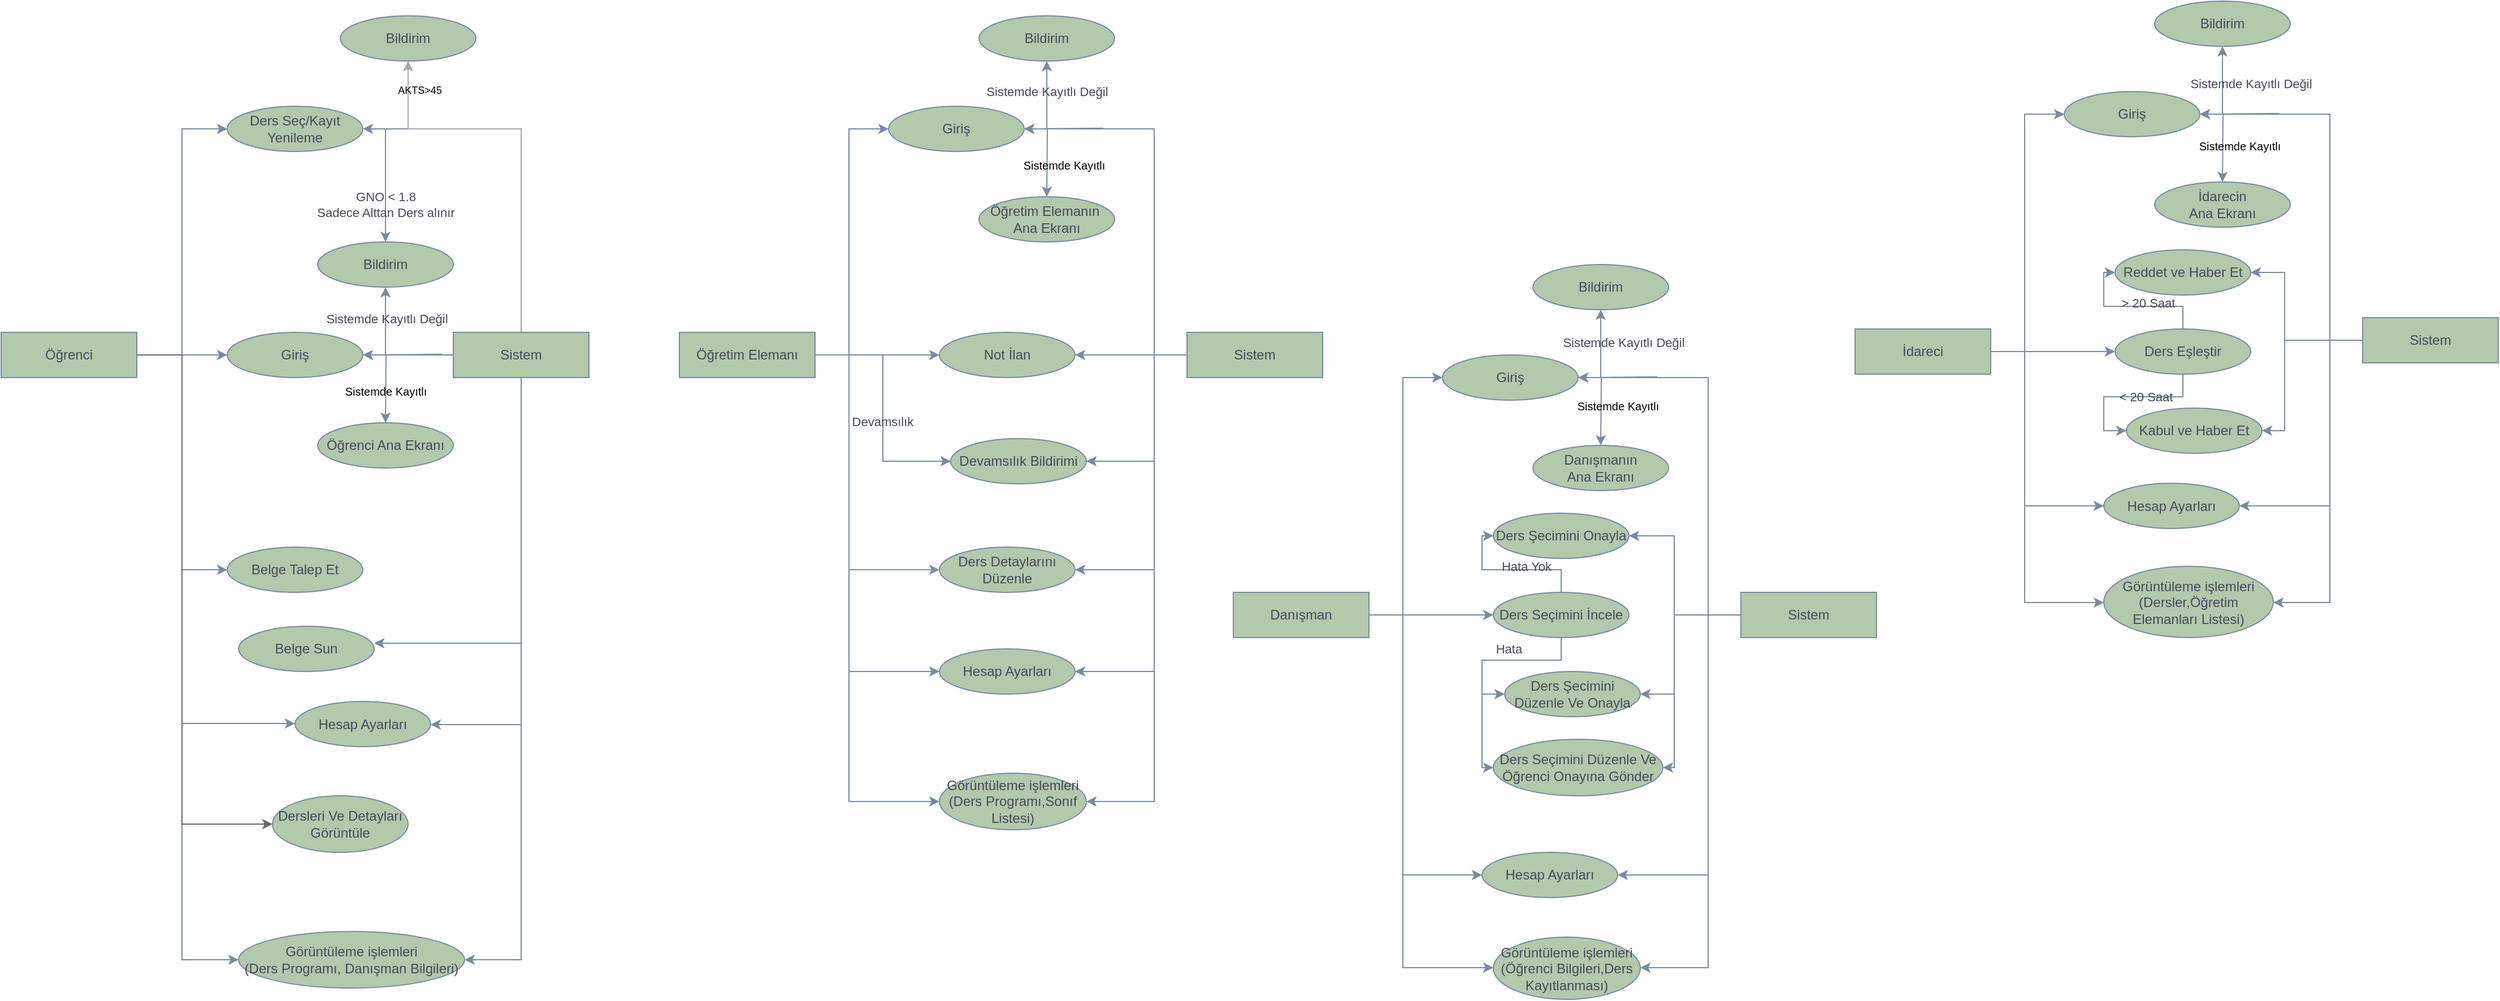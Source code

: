 <mxfile version="24.4.4" type="device">
  <diagram name="Page-1" id="fTKjgP6uOuTwVel11UvE">
    <mxGraphModel dx="2745" dy="1398" grid="1" gridSize="10" guides="1" tooltips="1" connect="1" arrows="1" fold="1" page="1" pageScale="1" pageWidth="2300" pageHeight="900" math="0" shadow="0">
      <root>
        <mxCell id="0" />
        <mxCell id="1" parent="0" />
        <mxCell id="cw1IKXQ9Q6lSXiEhojzN-4" style="edgeStyle=orthogonalEdgeStyle;rounded=0;orthogonalLoop=1;jettySize=auto;html=1;labelBackgroundColor=none;strokeColor=#788AA3;fontColor=default;" parent="1" source="cw1IKXQ9Q6lSXiEhojzN-1" target="cw1IKXQ9Q6lSXiEhojzN-3" edge="1">
          <mxGeometry relative="1" as="geometry" />
        </mxCell>
        <mxCell id="cw1IKXQ9Q6lSXiEhojzN-16" style="edgeStyle=orthogonalEdgeStyle;rounded=0;orthogonalLoop=1;jettySize=auto;html=1;entryX=0;entryY=0.5;entryDx=0;entryDy=0;labelBackgroundColor=none;strokeColor=#788AA3;fontColor=default;" parent="1" source="cw1IKXQ9Q6lSXiEhojzN-1" target="cw1IKXQ9Q6lSXiEhojzN-15" edge="1">
          <mxGeometry relative="1" as="geometry" />
        </mxCell>
        <mxCell id="cw1IKXQ9Q6lSXiEhojzN-24" style="edgeStyle=orthogonalEdgeStyle;rounded=0;orthogonalLoop=1;jettySize=auto;html=1;entryX=0;entryY=0.5;entryDx=0;entryDy=0;labelBackgroundColor=none;strokeColor=#788AA3;fontColor=default;" parent="1" source="cw1IKXQ9Q6lSXiEhojzN-1" target="cw1IKXQ9Q6lSXiEhojzN-23" edge="1">
          <mxGeometry relative="1" as="geometry" />
        </mxCell>
        <mxCell id="cw1IKXQ9Q6lSXiEhojzN-36" style="edgeStyle=orthogonalEdgeStyle;rounded=0;orthogonalLoop=1;jettySize=auto;html=1;entryX=0;entryY=0.5;entryDx=0;entryDy=0;labelBackgroundColor=none;strokeColor=#788AA3;fontColor=default;" parent="1" source="cw1IKXQ9Q6lSXiEhojzN-1" target="cw1IKXQ9Q6lSXiEhojzN-28" edge="1">
          <mxGeometry relative="1" as="geometry">
            <Array as="points">
              <mxPoint x="160" y="320" />
              <mxPoint x="160" y="855" />
            </Array>
          </mxGeometry>
        </mxCell>
        <mxCell id="cw1IKXQ9Q6lSXiEhojzN-38" style="edgeStyle=orthogonalEdgeStyle;rounded=0;orthogonalLoop=1;jettySize=auto;html=1;entryX=0;entryY=0.5;entryDx=0;entryDy=0;labelBackgroundColor=none;strokeColor=#788AA3;fontColor=default;" parent="1" edge="1">
          <mxGeometry relative="1" as="geometry">
            <Array as="points">
              <mxPoint x="160" y="320" />
              <mxPoint x="160" y="646" />
              <mxPoint x="260" y="646" />
            </Array>
            <mxPoint x="120" y="320.004" as="sourcePoint" />
            <mxPoint x="260" y="646.47" as="targetPoint" />
          </mxGeometry>
        </mxCell>
        <mxCell id="krm63TdpSaGYyWai_A7V-25" style="edgeStyle=orthogonalEdgeStyle;rounded=0;orthogonalLoop=1;jettySize=auto;html=1;entryX=0;entryY=0.5;entryDx=0;entryDy=0;fillColor=#f5f5f5;strokeColor=#666666;" edge="1" parent="1" source="cw1IKXQ9Q6lSXiEhojzN-1" target="krm63TdpSaGYyWai_A7V-20">
          <mxGeometry relative="1" as="geometry">
            <Array as="points">
              <mxPoint x="160" y="320" />
              <mxPoint x="160" y="735" />
            </Array>
          </mxGeometry>
        </mxCell>
        <mxCell id="cw1IKXQ9Q6lSXiEhojzN-1" value="Öğrenci" style="rounded=0;whiteSpace=wrap;html=1;labelBackgroundColor=none;fillColor=#B2C9AB;strokeColor=#788AA3;fontColor=#46495D;" parent="1" vertex="1">
          <mxGeometry y="300" width="120" height="40" as="geometry" />
        </mxCell>
        <mxCell id="cw1IKXQ9Q6lSXiEhojzN-6" style="edgeStyle=orthogonalEdgeStyle;rounded=0;orthogonalLoop=1;jettySize=auto;html=1;labelBackgroundColor=none;strokeColor=#788AA3;fontColor=default;" parent="1" source="cw1IKXQ9Q6lSXiEhojzN-2" target="cw1IKXQ9Q6lSXiEhojzN-3" edge="1">
          <mxGeometry relative="1" as="geometry">
            <Array as="points">
              <mxPoint x="360" y="320" />
              <mxPoint x="360" y="320" />
            </Array>
          </mxGeometry>
        </mxCell>
        <mxCell id="cw1IKXQ9Q6lSXiEhojzN-12" style="edgeStyle=orthogonalEdgeStyle;rounded=0;orthogonalLoop=1;jettySize=auto;html=1;entryX=0.5;entryY=1;entryDx=0;entryDy=0;exitX=0;exitY=0.5;exitDx=0;exitDy=0;labelBackgroundColor=none;strokeColor=#788AA3;fontColor=default;" parent="1" source="cw1IKXQ9Q6lSXiEhojzN-2" target="cw1IKXQ9Q6lSXiEhojzN-11" edge="1">
          <mxGeometry relative="1" as="geometry">
            <mxPoint x="350" y="260" as="targetPoint" />
            <Array as="points">
              <mxPoint x="340" y="320" />
              <mxPoint x="340" y="260" />
            </Array>
          </mxGeometry>
        </mxCell>
        <mxCell id="cw1IKXQ9Q6lSXiEhojzN-17" style="edgeStyle=orthogonalEdgeStyle;rounded=0;orthogonalLoop=1;jettySize=auto;html=1;entryX=1;entryY=0.5;entryDx=0;entryDy=0;labelBackgroundColor=none;strokeColor=#788AA3;fontColor=default;" parent="1" source="cw1IKXQ9Q6lSXiEhojzN-2" target="cw1IKXQ9Q6lSXiEhojzN-15" edge="1">
          <mxGeometry relative="1" as="geometry">
            <Array as="points">
              <mxPoint x="460" y="120" />
            </Array>
          </mxGeometry>
        </mxCell>
        <mxCell id="cw1IKXQ9Q6lSXiEhojzN-21" style="edgeStyle=orthogonalEdgeStyle;rounded=0;orthogonalLoop=1;jettySize=auto;html=1;entryX=0.5;entryY=0;entryDx=0;entryDy=0;labelBackgroundColor=none;strokeColor=#788AA3;fontColor=default;" parent="1" source="cw1IKXQ9Q6lSXiEhojzN-2" target="cw1IKXQ9Q6lSXiEhojzN-11" edge="1">
          <mxGeometry relative="1" as="geometry">
            <Array as="points">
              <mxPoint x="460" y="120" />
              <mxPoint x="340" y="120" />
            </Array>
          </mxGeometry>
        </mxCell>
        <mxCell id="cw1IKXQ9Q6lSXiEhojzN-22" value="GNO &amp;lt; 1.8&lt;br&gt;Sadece Alttan Ders alınır" style="edgeLabel;html=1;align=center;verticalAlign=middle;resizable=0;points=[];labelBackgroundColor=none;fontColor=#46495D;" parent="cw1IKXQ9Q6lSXiEhojzN-21" vertex="1" connectable="0">
          <mxGeometry x="0.697" y="1" relative="1" as="geometry">
            <mxPoint x="-1" y="27" as="offset" />
          </mxGeometry>
        </mxCell>
        <mxCell id="cw1IKXQ9Q6lSXiEhojzN-26" style="edgeStyle=orthogonalEdgeStyle;rounded=0;orthogonalLoop=1;jettySize=auto;html=1;entryX=1;entryY=0.5;entryDx=0;entryDy=0;labelBackgroundColor=none;strokeColor=#788AA3;fontColor=default;" parent="1" edge="1">
          <mxGeometry relative="1" as="geometry">
            <Array as="points">
              <mxPoint x="460" y="575" />
            </Array>
            <mxPoint x="460" y="334.98" as="sourcePoint" />
            <mxPoint x="330.0" y="574.98" as="targetPoint" />
          </mxGeometry>
        </mxCell>
        <mxCell id="cw1IKXQ9Q6lSXiEhojzN-29" style="edgeStyle=orthogonalEdgeStyle;rounded=0;orthogonalLoop=1;jettySize=auto;html=1;entryX=1;entryY=0.5;entryDx=0;entryDy=0;labelBackgroundColor=none;strokeColor=#788AA3;fontColor=default;" parent="1" source="cw1IKXQ9Q6lSXiEhojzN-2" target="cw1IKXQ9Q6lSXiEhojzN-28" edge="1">
          <mxGeometry relative="1" as="geometry" />
        </mxCell>
        <mxCell id="cw1IKXQ9Q6lSXiEhojzN-39" style="edgeStyle=orthogonalEdgeStyle;rounded=0;orthogonalLoop=1;jettySize=auto;html=1;entryX=1;entryY=0.5;entryDx=0;entryDy=0;labelBackgroundColor=none;strokeColor=#788AA3;fontColor=default;" parent="1" source="cw1IKXQ9Q6lSXiEhojzN-2" target="cw1IKXQ9Q6lSXiEhojzN-37" edge="1">
          <mxGeometry relative="1" as="geometry">
            <Array as="points">
              <mxPoint x="460" y="647" />
              <mxPoint x="380" y="647" />
            </Array>
          </mxGeometry>
        </mxCell>
        <mxCell id="krm63TdpSaGYyWai_A7V-14" style="edgeStyle=orthogonalEdgeStyle;rounded=0;orthogonalLoop=1;jettySize=auto;html=1;entryX=0.5;entryY=1;entryDx=0;entryDy=0;strokeColor=#A8A8A8;" edge="1" parent="1" source="cw1IKXQ9Q6lSXiEhojzN-2" target="krm63TdpSaGYyWai_A7V-13">
          <mxGeometry relative="1" as="geometry">
            <Array as="points">
              <mxPoint x="460" y="120" />
              <mxPoint x="360" y="120" />
            </Array>
          </mxGeometry>
        </mxCell>
        <mxCell id="cw1IKXQ9Q6lSXiEhojzN-2" value="Sistem" style="rounded=0;whiteSpace=wrap;html=1;labelBackgroundColor=none;fillColor=#B2C9AB;strokeColor=#788AA3;fontColor=#46495D;" parent="1" vertex="1">
          <mxGeometry x="400" y="300" width="120" height="40" as="geometry" />
        </mxCell>
        <mxCell id="cw1IKXQ9Q6lSXiEhojzN-3" value="Giriş" style="ellipse;whiteSpace=wrap;html=1;labelBackgroundColor=none;fillColor=#B2C9AB;strokeColor=#788AA3;fontColor=#46495D;" parent="1" vertex="1">
          <mxGeometry x="200" y="300" width="120" height="40" as="geometry" />
        </mxCell>
        <mxCell id="cw1IKXQ9Q6lSXiEhojzN-8" value="Öğrenci Ana Ekranı" style="ellipse;whiteSpace=wrap;html=1;labelBackgroundColor=none;fillColor=#B2C9AB;strokeColor=#788AA3;fontColor=#46495D;" parent="1" vertex="1">
          <mxGeometry x="280" y="380" width="120" height="40" as="geometry" />
        </mxCell>
        <mxCell id="cw1IKXQ9Q6lSXiEhojzN-9" style="edgeStyle=orthogonalEdgeStyle;rounded=0;orthogonalLoop=1;jettySize=auto;html=1;entryX=0.583;entryY=0.015;entryDx=0;entryDy=0;entryPerimeter=0;exitX=0;exitY=0.5;exitDx=0;exitDy=0;labelBackgroundColor=none;strokeColor=#788AA3;fontColor=default;" parent="1" edge="1">
          <mxGeometry relative="1" as="geometry">
            <mxPoint x="390.04" y="319.4" as="sourcePoint" />
            <mxPoint x="340.0" y="380" as="targetPoint" />
          </mxGeometry>
        </mxCell>
        <mxCell id="cw1IKXQ9Q6lSXiEhojzN-10" value="Sistemde Kayıtlı Değil" style="edgeLabel;html=1;align=center;verticalAlign=middle;resizable=0;points=[];labelBackgroundColor=none;fontColor=#46495D;" parent="cw1IKXQ9Q6lSXiEhojzN-9" vertex="1" connectable="0">
          <mxGeometry x="0.257" y="-2" relative="1" as="geometry">
            <mxPoint x="2" y="-52" as="offset" />
          </mxGeometry>
        </mxCell>
        <mxCell id="cw1IKXQ9Q6lSXiEhojzN-11" value="Bildirim" style="ellipse;whiteSpace=wrap;html=1;labelBackgroundColor=none;fillColor=#B2C9AB;strokeColor=#788AA3;fontColor=#46495D;" parent="1" vertex="1">
          <mxGeometry x="280" y="220" width="120" height="40" as="geometry" />
        </mxCell>
        <mxCell id="cw1IKXQ9Q6lSXiEhojzN-15" value="Ders Seç/Kayıt Yenileme" style="ellipse;whiteSpace=wrap;html=1;labelBackgroundColor=none;fillColor=#B2C9AB;strokeColor=#788AA3;fontColor=#46495D;" parent="1" vertex="1">
          <mxGeometry x="200" y="100" width="120" height="40" as="geometry" />
        </mxCell>
        <mxCell id="cw1IKXQ9Q6lSXiEhojzN-23" value="Belge Talep Et" style="ellipse;whiteSpace=wrap;html=1;labelBackgroundColor=none;fillColor=#B2C9AB;strokeColor=#788AA3;fontColor=#46495D;" parent="1" vertex="1">
          <mxGeometry x="200" y="490" width="120" height="40" as="geometry" />
        </mxCell>
        <mxCell id="cw1IKXQ9Q6lSXiEhojzN-25" value="Belge Sun" style="ellipse;whiteSpace=wrap;html=1;labelBackgroundColor=none;fillColor=#B2C9AB;strokeColor=#788AA3;fontColor=#46495D;" parent="1" vertex="1">
          <mxGeometry x="210" y="560" width="120" height="40" as="geometry" />
        </mxCell>
        <mxCell id="cw1IKXQ9Q6lSXiEhojzN-28" value="Görüntüleme işlemleri&lt;br&gt;(Ders Programı, Danışman Bilgileri)" style="ellipse;whiteSpace=wrap;html=1;labelBackgroundColor=none;fillColor=#B2C9AB;strokeColor=#788AA3;fontColor=#46495D;" parent="1" vertex="1">
          <mxGeometry x="210" y="830" width="200" height="50" as="geometry" />
        </mxCell>
        <mxCell id="cw1IKXQ9Q6lSXiEhojzN-37" value="Hesap Ayarları" style="ellipse;whiteSpace=wrap;html=1;labelBackgroundColor=none;fillColor=#B2C9AB;strokeColor=#788AA3;fontColor=#46495D;" parent="1" vertex="1">
          <mxGeometry x="260" y="626.5" width="120" height="40" as="geometry" />
        </mxCell>
        <mxCell id="cw1IKXQ9Q6lSXiEhojzN-40" style="edgeStyle=orthogonalEdgeStyle;rounded=0;orthogonalLoop=1;jettySize=auto;html=1;exitX=1;exitY=0.5;exitDx=0;exitDy=0;labelBackgroundColor=none;strokeColor=#788AA3;fontColor=default;" parent="1" source="cw1IKXQ9Q6lSXiEhojzN-46" target="cw1IKXQ9Q6lSXiEhojzN-58" edge="1">
          <mxGeometry relative="1" as="geometry">
            <Array as="points">
              <mxPoint x="750" y="320" />
              <mxPoint x="750" y="120" />
            </Array>
          </mxGeometry>
        </mxCell>
        <mxCell id="cw1IKXQ9Q6lSXiEhojzN-79" style="edgeStyle=orthogonalEdgeStyle;rounded=0;orthogonalLoop=1;jettySize=auto;html=1;labelBackgroundColor=none;strokeColor=#788AA3;fontColor=default;" parent="1" source="cw1IKXQ9Q6lSXiEhojzN-46" target="cw1IKXQ9Q6lSXiEhojzN-78" edge="1">
          <mxGeometry relative="1" as="geometry">
            <Array as="points">
              <mxPoint x="780" y="320" />
              <mxPoint x="780" y="320" />
            </Array>
          </mxGeometry>
        </mxCell>
        <mxCell id="cw1IKXQ9Q6lSXiEhojzN-84" style="edgeStyle=orthogonalEdgeStyle;rounded=0;orthogonalLoop=1;jettySize=auto;html=1;entryX=0;entryY=0.5;entryDx=0;entryDy=0;labelBackgroundColor=none;strokeColor=#788AA3;fontColor=default;" parent="1" source="cw1IKXQ9Q6lSXiEhojzN-46" target="cw1IKXQ9Q6lSXiEhojzN-82" edge="1">
          <mxGeometry relative="1" as="geometry" />
        </mxCell>
        <mxCell id="cw1IKXQ9Q6lSXiEhojzN-85" value="Devamsılık&amp;nbsp;" style="edgeLabel;html=1;align=center;verticalAlign=middle;resizable=0;points=[];labelBackgroundColor=none;fontColor=#46495D;" parent="cw1IKXQ9Q6lSXiEhojzN-84" vertex="1" connectable="0">
          <mxGeometry x="0.106" y="1" relative="1" as="geometry">
            <mxPoint as="offset" />
          </mxGeometry>
        </mxCell>
        <mxCell id="cw1IKXQ9Q6lSXiEhojzN-121" style="edgeStyle=orthogonalEdgeStyle;rounded=0;orthogonalLoop=1;jettySize=auto;html=1;entryX=0;entryY=0.5;entryDx=0;entryDy=0;labelBackgroundColor=none;strokeColor=#788AA3;fontColor=default;" parent="1" source="cw1IKXQ9Q6lSXiEhojzN-46" target="cw1IKXQ9Q6lSXiEhojzN-69" edge="1">
          <mxGeometry relative="1" as="geometry">
            <Array as="points">
              <mxPoint x="750" y="320" />
              <mxPoint x="750" y="600" />
            </Array>
          </mxGeometry>
        </mxCell>
        <mxCell id="cw1IKXQ9Q6lSXiEhojzN-122" style="edgeStyle=orthogonalEdgeStyle;rounded=0;orthogonalLoop=1;jettySize=auto;html=1;entryX=0;entryY=0.5;entryDx=0;entryDy=0;labelBackgroundColor=none;strokeColor=#788AA3;fontColor=default;" parent="1" source="cw1IKXQ9Q6lSXiEhojzN-46" target="cw1IKXQ9Q6lSXiEhojzN-74" edge="1">
          <mxGeometry relative="1" as="geometry">
            <Array as="points">
              <mxPoint x="750" y="320" />
              <mxPoint x="750" y="715" />
            </Array>
          </mxGeometry>
        </mxCell>
        <mxCell id="krm63TdpSaGYyWai_A7V-34" style="edgeStyle=orthogonalEdgeStyle;rounded=0;orthogonalLoop=1;jettySize=auto;html=1;entryX=0;entryY=0.5;entryDx=0;entryDy=0;fillColor=#f5f5f5;strokeColor=#7894a3;" edge="1" parent="1" source="cw1IKXQ9Q6lSXiEhojzN-46" target="krm63TdpSaGYyWai_A7V-31">
          <mxGeometry relative="1" as="geometry">
            <Array as="points">
              <mxPoint x="750" y="320" />
              <mxPoint x="750" y="510" />
            </Array>
          </mxGeometry>
        </mxCell>
        <mxCell id="cw1IKXQ9Q6lSXiEhojzN-46" value="Öğretim Elemanı" style="rounded=0;whiteSpace=wrap;html=1;labelBackgroundColor=none;fillColor=#B2C9AB;strokeColor=#788AA3;fontColor=#46495D;" parent="1" vertex="1">
          <mxGeometry x="600" y="300" width="120" height="40" as="geometry" />
        </mxCell>
        <mxCell id="cw1IKXQ9Q6lSXiEhojzN-47" style="edgeStyle=orthogonalEdgeStyle;rounded=0;orthogonalLoop=1;jettySize=auto;html=1;labelBackgroundColor=none;strokeColor=#788AA3;fontColor=default;" parent="1" target="cw1IKXQ9Q6lSXiEhojzN-58" edge="1">
          <mxGeometry relative="1" as="geometry">
            <Array as="points">
              <mxPoint x="945" y="120" />
              <mxPoint x="945" y="120" />
            </Array>
            <mxPoint x="985" y="120" as="sourcePoint" />
          </mxGeometry>
        </mxCell>
        <mxCell id="cw1IKXQ9Q6lSXiEhojzN-70" style="edgeStyle=orthogonalEdgeStyle;rounded=0;orthogonalLoop=1;jettySize=auto;html=1;entryX=1;entryY=0.5;entryDx=0;entryDy=0;labelBackgroundColor=none;strokeColor=#788AA3;fontColor=default;" parent="1" source="cw1IKXQ9Q6lSXiEhojzN-57" target="cw1IKXQ9Q6lSXiEhojzN-58" edge="1">
          <mxGeometry relative="1" as="geometry">
            <Array as="points">
              <mxPoint x="1020" y="320" />
              <mxPoint x="1020" y="120" />
            </Array>
          </mxGeometry>
        </mxCell>
        <mxCell id="cw1IKXQ9Q6lSXiEhojzN-71" style="edgeStyle=orthogonalEdgeStyle;rounded=0;orthogonalLoop=1;jettySize=auto;html=1;entryX=0.5;entryY=1;entryDx=0;entryDy=0;labelBackgroundColor=none;strokeColor=#788AA3;fontColor=default;" parent="1" source="cw1IKXQ9Q6lSXiEhojzN-57" target="cw1IKXQ9Q6lSXiEhojzN-62" edge="1">
          <mxGeometry relative="1" as="geometry">
            <Array as="points">
              <mxPoint x="1020" y="320" />
              <mxPoint x="1020" y="120" />
              <mxPoint x="925" y="120" />
            </Array>
          </mxGeometry>
        </mxCell>
        <mxCell id="cw1IKXQ9Q6lSXiEhojzN-81" style="edgeStyle=orthogonalEdgeStyle;rounded=0;orthogonalLoop=1;jettySize=auto;html=1;entryX=1;entryY=0.5;entryDx=0;entryDy=0;labelBackgroundColor=none;strokeColor=#788AA3;fontColor=default;" parent="1" source="cw1IKXQ9Q6lSXiEhojzN-57" target="cw1IKXQ9Q6lSXiEhojzN-78" edge="1">
          <mxGeometry relative="1" as="geometry" />
        </mxCell>
        <mxCell id="cw1IKXQ9Q6lSXiEhojzN-86" style="edgeStyle=orthogonalEdgeStyle;rounded=0;orthogonalLoop=1;jettySize=auto;html=1;entryX=1;entryY=0.5;entryDx=0;entryDy=0;labelBackgroundColor=none;strokeColor=#788AA3;fontColor=default;" parent="1" source="cw1IKXQ9Q6lSXiEhojzN-57" target="cw1IKXQ9Q6lSXiEhojzN-82" edge="1">
          <mxGeometry relative="1" as="geometry">
            <Array as="points">
              <mxPoint x="1020" y="320" />
              <mxPoint x="1020" y="414" />
            </Array>
          </mxGeometry>
        </mxCell>
        <mxCell id="cw1IKXQ9Q6lSXiEhojzN-119" style="edgeStyle=orthogonalEdgeStyle;rounded=0;orthogonalLoop=1;jettySize=auto;html=1;entryX=1;entryY=0.5;entryDx=0;entryDy=0;labelBackgroundColor=none;strokeColor=#788AA3;fontColor=default;" parent="1" source="cw1IKXQ9Q6lSXiEhojzN-57" target="cw1IKXQ9Q6lSXiEhojzN-69" edge="1">
          <mxGeometry relative="1" as="geometry">
            <Array as="points">
              <mxPoint x="1020" y="320" />
              <mxPoint x="1020" y="600" />
            </Array>
          </mxGeometry>
        </mxCell>
        <mxCell id="cw1IKXQ9Q6lSXiEhojzN-120" style="edgeStyle=orthogonalEdgeStyle;rounded=0;orthogonalLoop=1;jettySize=auto;html=1;entryX=1;entryY=0.5;entryDx=0;entryDy=0;labelBackgroundColor=none;strokeColor=#788AA3;fontColor=default;" parent="1" source="cw1IKXQ9Q6lSXiEhojzN-57" target="cw1IKXQ9Q6lSXiEhojzN-74" edge="1">
          <mxGeometry relative="1" as="geometry">
            <Array as="points">
              <mxPoint x="1020" y="320" />
              <mxPoint x="1020" y="715" />
            </Array>
          </mxGeometry>
        </mxCell>
        <mxCell id="cw1IKXQ9Q6lSXiEhojzN-57" value="Sistem" style="rounded=0;whiteSpace=wrap;html=1;labelBackgroundColor=none;fillColor=#B2C9AB;strokeColor=#788AA3;fontColor=#46495D;" parent="1" vertex="1">
          <mxGeometry x="1049" y="300" width="120" height="40" as="geometry" />
        </mxCell>
        <mxCell id="cw1IKXQ9Q6lSXiEhojzN-58" value="Giriş" style="ellipse;whiteSpace=wrap;html=1;labelBackgroundColor=none;fillColor=#B2C9AB;strokeColor=#788AA3;fontColor=#46495D;" parent="1" vertex="1">
          <mxGeometry x="785" y="100" width="120" height="40" as="geometry" />
        </mxCell>
        <mxCell id="cw1IKXQ9Q6lSXiEhojzN-59" value="Öğretim Elemanın&amp;nbsp; Ana Ekranı" style="ellipse;whiteSpace=wrap;html=1;labelBackgroundColor=none;fillColor=#B2C9AB;strokeColor=#788AA3;fontColor=#46495D;" parent="1" vertex="1">
          <mxGeometry x="865" y="180" width="120" height="40" as="geometry" />
        </mxCell>
        <mxCell id="cw1IKXQ9Q6lSXiEhojzN-60" style="edgeStyle=orthogonalEdgeStyle;rounded=0;orthogonalLoop=1;jettySize=auto;html=1;entryX=0.583;entryY=0.015;entryDx=0;entryDy=0;entryPerimeter=0;exitX=0;exitY=0.5;exitDx=0;exitDy=0;labelBackgroundColor=none;strokeColor=#788AA3;fontColor=default;" parent="1" edge="1">
          <mxGeometry relative="1" as="geometry">
            <mxPoint x="975.04" y="119.4" as="sourcePoint" />
            <mxPoint x="925" y="180" as="targetPoint" />
          </mxGeometry>
        </mxCell>
        <mxCell id="cw1IKXQ9Q6lSXiEhojzN-62" value="Bildirim" style="ellipse;whiteSpace=wrap;html=1;labelBackgroundColor=none;fillColor=#B2C9AB;strokeColor=#788AA3;fontColor=#46495D;" parent="1" vertex="1">
          <mxGeometry x="865" y="20" width="120" height="40" as="geometry" />
        </mxCell>
        <mxCell id="cw1IKXQ9Q6lSXiEhojzN-69" value="Hesap Ayarları" style="ellipse;whiteSpace=wrap;html=1;labelBackgroundColor=none;fillColor=#B2C9AB;strokeColor=#788AA3;fontColor=#46495D;" parent="1" vertex="1">
          <mxGeometry x="830" y="580" width="120" height="40" as="geometry" />
        </mxCell>
        <mxCell id="cw1IKXQ9Q6lSXiEhojzN-74" value="Görüntüleme işlemleri&lt;br&gt;(Ders Programı,Sonıf Listesi)" style="ellipse;whiteSpace=wrap;html=1;labelBackgroundColor=none;fillColor=#B2C9AB;strokeColor=#788AA3;fontColor=#46495D;" parent="1" vertex="1">
          <mxGeometry x="830" y="690" width="130" height="50" as="geometry" />
        </mxCell>
        <mxCell id="cw1IKXQ9Q6lSXiEhojzN-78" value="Not İlan" style="ellipse;whiteSpace=wrap;html=1;labelBackgroundColor=none;fillColor=#B2C9AB;strokeColor=#788AA3;fontColor=#46495D;" parent="1" vertex="1">
          <mxGeometry x="830" y="300" width="120" height="40" as="geometry" />
        </mxCell>
        <mxCell id="cw1IKXQ9Q6lSXiEhojzN-82" value="Devamsılık Bildirimi" style="ellipse;whiteSpace=wrap;html=1;labelBackgroundColor=none;fillColor=#B2C9AB;strokeColor=#788AA3;fontColor=#46495D;" parent="1" vertex="1">
          <mxGeometry x="840" y="394" width="120" height="40" as="geometry" />
        </mxCell>
        <mxCell id="cw1IKXQ9Q6lSXiEhojzN-87" style="edgeStyle=orthogonalEdgeStyle;rounded=0;orthogonalLoop=1;jettySize=auto;html=1;exitX=1;exitY=0.5;exitDx=0;exitDy=0;labelBackgroundColor=none;strokeColor=#788AA3;fontColor=default;" parent="1" source="cw1IKXQ9Q6lSXiEhojzN-93" target="cw1IKXQ9Q6lSXiEhojzN-103" edge="1">
          <mxGeometry relative="1" as="geometry">
            <Array as="points">
              <mxPoint x="1240" y="550" />
              <mxPoint x="1240" y="340" />
            </Array>
          </mxGeometry>
        </mxCell>
        <mxCell id="cw1IKXQ9Q6lSXiEhojzN-88" style="edgeStyle=orthogonalEdgeStyle;rounded=0;orthogonalLoop=1;jettySize=auto;html=1;entryX=0;entryY=0.5;entryDx=0;entryDy=0;labelBackgroundColor=none;strokeColor=#788AA3;fontColor=default;" parent="1" source="cw1IKXQ9Q6lSXiEhojzN-93" target="cw1IKXQ9Q6lSXiEhojzN-109" edge="1">
          <mxGeometry relative="1" as="geometry">
            <Array as="points">
              <mxPoint x="1240" y="550" />
              <mxPoint x="1240" y="862" />
              <mxPoint x="1320" y="862" />
            </Array>
          </mxGeometry>
        </mxCell>
        <mxCell id="cw1IKXQ9Q6lSXiEhojzN-90" style="edgeStyle=orthogonalEdgeStyle;rounded=0;orthogonalLoop=1;jettySize=auto;html=1;labelBackgroundColor=none;strokeColor=#788AA3;fontColor=default;" parent="1" source="cw1IKXQ9Q6lSXiEhojzN-93" target="cw1IKXQ9Q6lSXiEhojzN-110" edge="1">
          <mxGeometry relative="1" as="geometry">
            <Array as="points">
              <mxPoint x="1240" y="550" />
              <mxPoint x="1240" y="550" />
            </Array>
          </mxGeometry>
        </mxCell>
        <mxCell id="cw1IKXQ9Q6lSXiEhojzN-123" style="edgeStyle=orthogonalEdgeStyle;rounded=0;orthogonalLoop=1;jettySize=auto;html=1;entryX=0;entryY=0.5;entryDx=0;entryDy=0;labelBackgroundColor=none;strokeColor=#788AA3;fontColor=default;" parent="1" source="cw1IKXQ9Q6lSXiEhojzN-93" target="cw1IKXQ9Q6lSXiEhojzN-108" edge="1">
          <mxGeometry relative="1" as="geometry">
            <Array as="points">
              <mxPoint x="1240" y="550" />
              <mxPoint x="1240" y="780" />
            </Array>
          </mxGeometry>
        </mxCell>
        <mxCell id="cw1IKXQ9Q6lSXiEhojzN-93" value="Danışman" style="rounded=0;whiteSpace=wrap;html=1;labelBackgroundColor=none;fillColor=#B2C9AB;strokeColor=#788AA3;fontColor=#46495D;" parent="1" vertex="1">
          <mxGeometry x="1090" y="530" width="120" height="40" as="geometry" />
        </mxCell>
        <mxCell id="cw1IKXQ9Q6lSXiEhojzN-94" style="edgeStyle=orthogonalEdgeStyle;rounded=0;orthogonalLoop=1;jettySize=auto;html=1;labelBackgroundColor=none;strokeColor=#788AA3;fontColor=default;" parent="1" target="cw1IKXQ9Q6lSXiEhojzN-103" edge="1">
          <mxGeometry relative="1" as="geometry">
            <Array as="points">
              <mxPoint x="1435" y="340" />
              <mxPoint x="1435" y="340" />
            </Array>
            <mxPoint x="1475" y="340" as="sourcePoint" />
          </mxGeometry>
        </mxCell>
        <mxCell id="cw1IKXQ9Q6lSXiEhojzN-96" style="edgeStyle=orthogonalEdgeStyle;rounded=0;orthogonalLoop=1;jettySize=auto;html=1;entryX=1;entryY=0.5;entryDx=0;entryDy=0;labelBackgroundColor=none;strokeColor=#788AA3;fontColor=default;" parent="1" source="cw1IKXQ9Q6lSXiEhojzN-102" target="cw1IKXQ9Q6lSXiEhojzN-103" edge="1">
          <mxGeometry relative="1" as="geometry">
            <Array as="points">
              <mxPoint x="1510" y="550" />
              <mxPoint x="1510" y="340" />
            </Array>
          </mxGeometry>
        </mxCell>
        <mxCell id="cw1IKXQ9Q6lSXiEhojzN-97" style="edgeStyle=orthogonalEdgeStyle;rounded=0;orthogonalLoop=1;jettySize=auto;html=1;entryX=0.5;entryY=1;entryDx=0;entryDy=0;labelBackgroundColor=none;strokeColor=#788AA3;fontColor=default;" parent="1" source="cw1IKXQ9Q6lSXiEhojzN-102" edge="1">
          <mxGeometry relative="1" as="geometry">
            <Array as="points">
              <mxPoint x="1510" y="550" />
              <mxPoint x="1510" y="340" />
              <mxPoint x="1415" y="340" />
            </Array>
            <mxPoint x="1415" y="280" as="targetPoint" />
          </mxGeometry>
        </mxCell>
        <mxCell id="cw1IKXQ9Q6lSXiEhojzN-113" style="edgeStyle=orthogonalEdgeStyle;rounded=0;orthogonalLoop=1;jettySize=auto;html=1;entryX=1;entryY=0.5;entryDx=0;entryDy=0;labelBackgroundColor=none;strokeColor=#788AA3;fontColor=default;" parent="1" source="cw1IKXQ9Q6lSXiEhojzN-102" target="cw1IKXQ9Q6lSXiEhojzN-111" edge="1">
          <mxGeometry relative="1" as="geometry">
            <Array as="points">
              <mxPoint x="1480" y="550" />
              <mxPoint x="1480" y="480" />
            </Array>
          </mxGeometry>
        </mxCell>
        <mxCell id="cw1IKXQ9Q6lSXiEhojzN-114" style="edgeStyle=orthogonalEdgeStyle;rounded=0;orthogonalLoop=1;jettySize=auto;html=1;entryX=1;entryY=0.5;entryDx=0;entryDy=0;labelBackgroundColor=none;strokeColor=#788AA3;fontColor=default;" parent="1" source="cw1IKXQ9Q6lSXiEhojzN-102" target="cw1IKXQ9Q6lSXiEhojzN-112" edge="1">
          <mxGeometry relative="1" as="geometry">
            <Array as="points">
              <mxPoint x="1480" y="550" />
              <mxPoint x="1480" y="620" />
            </Array>
          </mxGeometry>
        </mxCell>
        <mxCell id="cw1IKXQ9Q6lSXiEhojzN-124" style="edgeStyle=orthogonalEdgeStyle;rounded=0;orthogonalLoop=1;jettySize=auto;html=1;entryX=1;entryY=0.5;entryDx=0;entryDy=0;labelBackgroundColor=none;strokeColor=#788AA3;fontColor=default;" parent="1" source="cw1IKXQ9Q6lSXiEhojzN-102" target="cw1IKXQ9Q6lSXiEhojzN-108" edge="1">
          <mxGeometry relative="1" as="geometry">
            <Array as="points">
              <mxPoint x="1510" y="550" />
              <mxPoint x="1510" y="780" />
            </Array>
          </mxGeometry>
        </mxCell>
        <mxCell id="cw1IKXQ9Q6lSXiEhojzN-125" style="edgeStyle=orthogonalEdgeStyle;rounded=0;orthogonalLoop=1;jettySize=auto;html=1;entryX=1;entryY=0.5;entryDx=0;entryDy=0;labelBackgroundColor=none;strokeColor=#788AA3;fontColor=default;" parent="1" source="cw1IKXQ9Q6lSXiEhojzN-102" target="cw1IKXQ9Q6lSXiEhojzN-109" edge="1">
          <mxGeometry relative="1" as="geometry">
            <Array as="points">
              <mxPoint x="1510" y="550" />
              <mxPoint x="1510" y="862" />
              <mxPoint x="1450" y="862" />
            </Array>
          </mxGeometry>
        </mxCell>
        <mxCell id="krm63TdpSaGYyWai_A7V-45" style="edgeStyle=orthogonalEdgeStyle;rounded=0;orthogonalLoop=1;jettySize=auto;html=1;entryX=1;entryY=0.5;entryDx=0;entryDy=0;strokeColor=#788aa3;" edge="1" parent="1" source="cw1IKXQ9Q6lSXiEhojzN-102" target="krm63TdpSaGYyWai_A7V-43">
          <mxGeometry relative="1" as="geometry">
            <Array as="points">
              <mxPoint x="1480" y="550" />
              <mxPoint x="1480" y="685" />
            </Array>
          </mxGeometry>
        </mxCell>
        <mxCell id="cw1IKXQ9Q6lSXiEhojzN-102" value="Sistem" style="rounded=0;whiteSpace=wrap;html=1;labelBackgroundColor=none;fillColor=#B2C9AB;strokeColor=#788AA3;fontColor=#46495D;" parent="1" vertex="1">
          <mxGeometry x="1539" y="530" width="120" height="40" as="geometry" />
        </mxCell>
        <mxCell id="cw1IKXQ9Q6lSXiEhojzN-103" value="Giriş" style="ellipse;whiteSpace=wrap;html=1;labelBackgroundColor=none;fillColor=#B2C9AB;strokeColor=#788AA3;fontColor=#46495D;" parent="1" vertex="1">
          <mxGeometry x="1275" y="320" width="120" height="40" as="geometry" />
        </mxCell>
        <mxCell id="cw1IKXQ9Q6lSXiEhojzN-104" value="Danışmanın &lt;br&gt;Ana Ekranı" style="ellipse;whiteSpace=wrap;html=1;labelBackgroundColor=none;fillColor=#B2C9AB;strokeColor=#788AA3;fontColor=#46495D;" parent="1" vertex="1">
          <mxGeometry x="1355" y="400" width="120" height="40" as="geometry" />
        </mxCell>
        <mxCell id="cw1IKXQ9Q6lSXiEhojzN-105" style="edgeStyle=orthogonalEdgeStyle;rounded=0;orthogonalLoop=1;jettySize=auto;html=1;entryX=0.583;entryY=0.015;entryDx=0;entryDy=0;entryPerimeter=0;exitX=0;exitY=0.5;exitDx=0;exitDy=0;labelBackgroundColor=none;strokeColor=#788AA3;fontColor=default;" parent="1" edge="1">
          <mxGeometry relative="1" as="geometry">
            <mxPoint x="1465.04" y="339.4" as="sourcePoint" />
            <mxPoint x="1415" y="400" as="targetPoint" />
          </mxGeometry>
        </mxCell>
        <mxCell id="cw1IKXQ9Q6lSXiEhojzN-107" value="Bildirim" style="ellipse;whiteSpace=wrap;html=1;labelBackgroundColor=none;fillColor=#B2C9AB;strokeColor=#788AA3;fontColor=#46495D;" parent="1" vertex="1">
          <mxGeometry x="1355" y="240" width="120" height="40" as="geometry" />
        </mxCell>
        <mxCell id="cw1IKXQ9Q6lSXiEhojzN-108" value="Hesap Ayarları" style="ellipse;whiteSpace=wrap;html=1;labelBackgroundColor=none;fillColor=#B2C9AB;strokeColor=#788AA3;fontColor=#46495D;" parent="1" vertex="1">
          <mxGeometry x="1310" y="760" width="120" height="40" as="geometry" />
        </mxCell>
        <mxCell id="cw1IKXQ9Q6lSXiEhojzN-109" value="Görüntüleme işlemleri&lt;br&gt;(Öğrenci Bilgileri,Ders Kayıtlanması)" style="ellipse;whiteSpace=wrap;html=1;labelBackgroundColor=none;fillColor=#B2C9AB;strokeColor=#788AA3;fontColor=#46495D;" parent="1" vertex="1">
          <mxGeometry x="1320" y="835" width="130" height="55" as="geometry" />
        </mxCell>
        <mxCell id="cw1IKXQ9Q6lSXiEhojzN-115" style="edgeStyle=orthogonalEdgeStyle;rounded=0;orthogonalLoop=1;jettySize=auto;html=1;entryX=0;entryY=0.5;entryDx=0;entryDy=0;labelBackgroundColor=none;strokeColor=#788AA3;fontColor=default;" parent="1" source="cw1IKXQ9Q6lSXiEhojzN-110" target="cw1IKXQ9Q6lSXiEhojzN-111" edge="1">
          <mxGeometry relative="1" as="geometry">
            <Array as="points">
              <mxPoint x="1380" y="510" />
              <mxPoint x="1310" y="510" />
              <mxPoint x="1310" y="480" />
            </Array>
          </mxGeometry>
        </mxCell>
        <mxCell id="cw1IKXQ9Q6lSXiEhojzN-117" value="Hata Yok" style="edgeLabel;html=1;align=center;verticalAlign=middle;resizable=0;points=[];labelBackgroundColor=none;fontColor=#46495D;" parent="cw1IKXQ9Q6lSXiEhojzN-115" vertex="1" connectable="0">
          <mxGeometry x="-0.206" y="-3" relative="1" as="geometry">
            <mxPoint as="offset" />
          </mxGeometry>
        </mxCell>
        <mxCell id="cw1IKXQ9Q6lSXiEhojzN-116" style="edgeStyle=orthogonalEdgeStyle;rounded=0;orthogonalLoop=1;jettySize=auto;html=1;entryX=0;entryY=0.5;entryDx=0;entryDy=0;labelBackgroundColor=none;strokeColor=#788AA3;fontColor=default;" parent="1" source="cw1IKXQ9Q6lSXiEhojzN-110" target="cw1IKXQ9Q6lSXiEhojzN-112" edge="1">
          <mxGeometry relative="1" as="geometry" />
        </mxCell>
        <mxCell id="cw1IKXQ9Q6lSXiEhojzN-118" value="Hata&amp;nbsp;" style="edgeLabel;html=1;align=center;verticalAlign=middle;resizable=0;points=[];labelBackgroundColor=none;fontColor=#46495D;" parent="cw1IKXQ9Q6lSXiEhojzN-116" vertex="1" connectable="0">
          <mxGeometry x="-0.245" relative="1" as="geometry">
            <mxPoint x="-12" y="-10" as="offset" />
          </mxGeometry>
        </mxCell>
        <mxCell id="krm63TdpSaGYyWai_A7V-44" style="edgeStyle=orthogonalEdgeStyle;rounded=0;orthogonalLoop=1;jettySize=auto;html=1;entryX=0;entryY=0.5;entryDx=0;entryDy=0;strokeColor=#788aa3;" edge="1" parent="1" source="cw1IKXQ9Q6lSXiEhojzN-110" target="krm63TdpSaGYyWai_A7V-43">
          <mxGeometry relative="1" as="geometry">
            <Array as="points">
              <mxPoint x="1380" y="590" />
              <mxPoint x="1310" y="590" />
              <mxPoint x="1310" y="685" />
            </Array>
          </mxGeometry>
        </mxCell>
        <mxCell id="cw1IKXQ9Q6lSXiEhojzN-110" value="Ders Seçimini İncele" style="ellipse;whiteSpace=wrap;html=1;labelBackgroundColor=none;fillColor=#B2C9AB;strokeColor=#788AA3;fontColor=#46495D;" parent="1" vertex="1">
          <mxGeometry x="1320" y="530" width="120" height="40" as="geometry" />
        </mxCell>
        <mxCell id="cw1IKXQ9Q6lSXiEhojzN-111" value="Ders Şecimini Onayla" style="ellipse;whiteSpace=wrap;html=1;labelBackgroundColor=none;fillColor=#B2C9AB;strokeColor=#788AA3;fontColor=#46495D;" parent="1" vertex="1">
          <mxGeometry x="1320" y="460" width="120" height="40" as="geometry" />
        </mxCell>
        <mxCell id="cw1IKXQ9Q6lSXiEhojzN-112" value="Ders Şecimini Düzenle Ve Onayla" style="ellipse;whiteSpace=wrap;html=1;labelBackgroundColor=none;fillColor=#B2C9AB;strokeColor=#788AA3;fontColor=#46495D;" parent="1" vertex="1">
          <mxGeometry x="1330" y="600" width="120" height="40" as="geometry" />
        </mxCell>
        <mxCell id="cw1IKXQ9Q6lSXiEhojzN-126" style="edgeStyle=orthogonalEdgeStyle;rounded=0;orthogonalLoop=1;jettySize=auto;html=1;labelBackgroundColor=none;strokeColor=#788AA3;fontColor=default;" parent="1" target="cw1IKXQ9Q6lSXiEhojzN-139" edge="1">
          <mxGeometry relative="1" as="geometry">
            <Array as="points">
              <mxPoint x="1760" y="317" />
              <mxPoint x="1790" y="317" />
              <mxPoint x="1790" y="107" />
            </Array>
            <mxPoint x="1760" y="317" as="sourcePoint" />
          </mxGeometry>
        </mxCell>
        <mxCell id="cw1IKXQ9Q6lSXiEhojzN-127" style="edgeStyle=orthogonalEdgeStyle;rounded=0;orthogonalLoop=1;jettySize=auto;html=1;entryX=0;entryY=0.5;entryDx=0;entryDy=0;labelBackgroundColor=none;strokeColor=#788AA3;fontColor=default;" parent="1" target="cw1IKXQ9Q6lSXiEhojzN-145" edge="1">
          <mxGeometry relative="1" as="geometry">
            <Array as="points">
              <mxPoint x="1790" y="317" />
              <mxPoint x="1790" y="539" />
              <mxPoint x="1860" y="539" />
            </Array>
            <mxPoint x="1760" y="317" as="sourcePoint" />
          </mxGeometry>
        </mxCell>
        <mxCell id="cw1IKXQ9Q6lSXiEhojzN-128" style="edgeStyle=orthogonalEdgeStyle;rounded=0;orthogonalLoop=1;jettySize=auto;html=1;labelBackgroundColor=none;strokeColor=#788AA3;fontColor=default;" parent="1" target="cw1IKXQ9Q6lSXiEhojzN-150" edge="1">
          <mxGeometry relative="1" as="geometry">
            <Array as="points">
              <mxPoint x="1760" y="317" />
            </Array>
            <mxPoint x="1760" y="317" as="sourcePoint" />
          </mxGeometry>
        </mxCell>
        <mxCell id="cw1IKXQ9Q6lSXiEhojzN-129" style="edgeStyle=orthogonalEdgeStyle;rounded=0;orthogonalLoop=1;jettySize=auto;html=1;entryX=0;entryY=0.5;entryDx=0;entryDy=0;labelBackgroundColor=none;strokeColor=#788AA3;fontColor=default;" parent="1" target="cw1IKXQ9Q6lSXiEhojzN-144" edge="1">
          <mxGeometry relative="1" as="geometry">
            <mxPoint x="1760" y="317" as="sourcePoint" />
            <Array as="points">
              <mxPoint x="1760" y="317" />
              <mxPoint x="1790" y="317" />
              <mxPoint x="1790" y="454" />
            </Array>
          </mxGeometry>
        </mxCell>
        <mxCell id="cw1IKXQ9Q6lSXiEhojzN-130" style="edgeStyle=orthogonalEdgeStyle;rounded=0;orthogonalLoop=1;jettySize=auto;html=1;labelBackgroundColor=none;strokeColor=#788AA3;fontColor=default;" parent="1" target="cw1IKXQ9Q6lSXiEhojzN-139" edge="1">
          <mxGeometry relative="1" as="geometry">
            <Array as="points">
              <mxPoint x="1985" y="107" />
              <mxPoint x="1985" y="107" />
            </Array>
            <mxPoint x="2025" y="107" as="sourcePoint" />
          </mxGeometry>
        </mxCell>
        <mxCell id="cw1IKXQ9Q6lSXiEhojzN-131" style="edgeStyle=orthogonalEdgeStyle;rounded=0;orthogonalLoop=1;jettySize=auto;html=1;entryX=1;entryY=0.5;entryDx=0;entryDy=0;labelBackgroundColor=none;strokeColor=#788AA3;fontColor=default;" parent="1" source="cw1IKXQ9Q6lSXiEhojzN-138" target="cw1IKXQ9Q6lSXiEhojzN-139" edge="1">
          <mxGeometry relative="1" as="geometry">
            <Array as="points">
              <mxPoint x="2060" y="307" />
              <mxPoint x="2060" y="107" />
            </Array>
          </mxGeometry>
        </mxCell>
        <mxCell id="cw1IKXQ9Q6lSXiEhojzN-132" style="edgeStyle=orthogonalEdgeStyle;rounded=0;orthogonalLoop=1;jettySize=auto;html=1;entryX=0.5;entryY=1;entryDx=0;entryDy=0;labelBackgroundColor=none;strokeColor=#788AA3;fontColor=default;" parent="1" source="cw1IKXQ9Q6lSXiEhojzN-138" edge="1">
          <mxGeometry relative="1" as="geometry">
            <Array as="points">
              <mxPoint x="2060" y="307" />
              <mxPoint x="2060" y="107" />
              <mxPoint x="1965" y="107" />
            </Array>
            <mxPoint x="1965" y="47" as="targetPoint" />
          </mxGeometry>
        </mxCell>
        <mxCell id="cw1IKXQ9Q6lSXiEhojzN-134" style="edgeStyle=orthogonalEdgeStyle;rounded=0;orthogonalLoop=1;jettySize=auto;html=1;entryX=1;entryY=0.5;entryDx=0;entryDy=0;labelBackgroundColor=none;strokeColor=#788AA3;fontColor=default;" parent="1" source="cw1IKXQ9Q6lSXiEhojzN-138" target="cw1IKXQ9Q6lSXiEhojzN-151" edge="1">
          <mxGeometry relative="1" as="geometry">
            <Array as="points">
              <mxPoint x="2020" y="307" />
              <mxPoint x="2020" y="247" />
            </Array>
          </mxGeometry>
        </mxCell>
        <mxCell id="cw1IKXQ9Q6lSXiEhojzN-135" style="edgeStyle=orthogonalEdgeStyle;rounded=0;orthogonalLoop=1;jettySize=auto;html=1;entryX=1;entryY=0.5;entryDx=0;entryDy=0;labelBackgroundColor=none;strokeColor=#788AA3;fontColor=default;" parent="1" source="cw1IKXQ9Q6lSXiEhojzN-138" target="cw1IKXQ9Q6lSXiEhojzN-152" edge="1">
          <mxGeometry relative="1" as="geometry">
            <Array as="points">
              <mxPoint x="2020" y="307" />
              <mxPoint x="2020" y="387" />
            </Array>
          </mxGeometry>
        </mxCell>
        <mxCell id="cw1IKXQ9Q6lSXiEhojzN-136" style="edgeStyle=orthogonalEdgeStyle;rounded=0;orthogonalLoop=1;jettySize=auto;html=1;entryX=1;entryY=0.5;entryDx=0;entryDy=0;labelBackgroundColor=none;strokeColor=#788AA3;fontColor=default;" parent="1" source="cw1IKXQ9Q6lSXiEhojzN-138" target="cw1IKXQ9Q6lSXiEhojzN-144" edge="1">
          <mxGeometry relative="1" as="geometry">
            <Array as="points">
              <mxPoint x="2060" y="307" />
              <mxPoint x="2060" y="454" />
            </Array>
          </mxGeometry>
        </mxCell>
        <mxCell id="cw1IKXQ9Q6lSXiEhojzN-137" style="edgeStyle=orthogonalEdgeStyle;rounded=0;orthogonalLoop=1;jettySize=auto;html=1;entryX=1;entryY=0.5;entryDx=0;entryDy=0;labelBackgroundColor=none;strokeColor=#788AA3;fontColor=default;" parent="1" source="cw1IKXQ9Q6lSXiEhojzN-138" target="cw1IKXQ9Q6lSXiEhojzN-145" edge="1">
          <mxGeometry relative="1" as="geometry">
            <Array as="points">
              <mxPoint x="2060" y="307" />
              <mxPoint x="2060" y="539" />
              <mxPoint x="2010" y="539" />
            </Array>
          </mxGeometry>
        </mxCell>
        <mxCell id="cw1IKXQ9Q6lSXiEhojzN-138" value="Sistem" style="rounded=0;whiteSpace=wrap;html=1;labelBackgroundColor=none;fillColor=#B2C9AB;strokeColor=#788AA3;fontColor=#46495D;" parent="1" vertex="1">
          <mxGeometry x="2089" y="287" width="120" height="40" as="geometry" />
        </mxCell>
        <mxCell id="cw1IKXQ9Q6lSXiEhojzN-139" value="Giriş" style="ellipse;whiteSpace=wrap;html=1;labelBackgroundColor=none;fillColor=#B2C9AB;strokeColor=#788AA3;fontColor=#46495D;" parent="1" vertex="1">
          <mxGeometry x="1825" y="87" width="120" height="40" as="geometry" />
        </mxCell>
        <mxCell id="cw1IKXQ9Q6lSXiEhojzN-140" value="İdarecin&lt;br&gt;Ana Ekranı" style="ellipse;whiteSpace=wrap;html=1;labelBackgroundColor=none;fillColor=#B2C9AB;strokeColor=#788AA3;fontColor=#46495D;" parent="1" vertex="1">
          <mxGeometry x="1905" y="167" width="120" height="40" as="geometry" />
        </mxCell>
        <mxCell id="cw1IKXQ9Q6lSXiEhojzN-141" style="edgeStyle=orthogonalEdgeStyle;rounded=0;orthogonalLoop=1;jettySize=auto;html=1;entryX=0.583;entryY=0.015;entryDx=0;entryDy=0;entryPerimeter=0;exitX=0;exitY=0.5;exitDx=0;exitDy=0;labelBackgroundColor=none;strokeColor=#788AA3;fontColor=default;" parent="1" edge="1">
          <mxGeometry relative="1" as="geometry">
            <mxPoint x="2015.04" y="106.4" as="sourcePoint" />
            <mxPoint x="1965" y="167" as="targetPoint" />
          </mxGeometry>
        </mxCell>
        <mxCell id="cw1IKXQ9Q6lSXiEhojzN-143" value="Bildirim" style="ellipse;whiteSpace=wrap;html=1;labelBackgroundColor=none;fillColor=#B2C9AB;strokeColor=#788AA3;fontColor=#46495D;" parent="1" vertex="1">
          <mxGeometry x="1905" y="7" width="120" height="40" as="geometry" />
        </mxCell>
        <mxCell id="cw1IKXQ9Q6lSXiEhojzN-144" value="Hesap Ayarları" style="ellipse;whiteSpace=wrap;html=1;labelBackgroundColor=none;fillColor=#B2C9AB;strokeColor=#788AA3;fontColor=#46495D;" parent="1" vertex="1">
          <mxGeometry x="1860" y="433.5" width="120" height="40" as="geometry" />
        </mxCell>
        <mxCell id="cw1IKXQ9Q6lSXiEhojzN-145" value="Görüntüleme işlemleri&lt;br&gt;(Dersler,Öğretim Elemanları Listesi)" style="ellipse;whiteSpace=wrap;html=1;labelBackgroundColor=none;fillColor=#B2C9AB;strokeColor=#788AA3;fontColor=#46495D;" parent="1" vertex="1">
          <mxGeometry x="1860" y="507" width="150" height="63" as="geometry" />
        </mxCell>
        <mxCell id="cw1IKXQ9Q6lSXiEhojzN-146" style="edgeStyle=orthogonalEdgeStyle;rounded=0;orthogonalLoop=1;jettySize=auto;html=1;entryX=0;entryY=0.5;entryDx=0;entryDy=0;labelBackgroundColor=none;strokeColor=#788AA3;fontColor=default;" parent="1" source="cw1IKXQ9Q6lSXiEhojzN-150" target="cw1IKXQ9Q6lSXiEhojzN-151" edge="1">
          <mxGeometry relative="1" as="geometry">
            <Array as="points">
              <mxPoint x="1930" y="277" />
              <mxPoint x="1860" y="277" />
              <mxPoint x="1860" y="247" />
            </Array>
          </mxGeometry>
        </mxCell>
        <mxCell id="cw1IKXQ9Q6lSXiEhojzN-147" value="&amp;gt; 20 Saat" style="edgeLabel;html=1;align=center;verticalAlign=middle;resizable=0;points=[];labelBackgroundColor=none;fontColor=#46495D;" parent="cw1IKXQ9Q6lSXiEhojzN-146" vertex="1" connectable="0">
          <mxGeometry x="-0.206" y="-3" relative="1" as="geometry">
            <mxPoint as="offset" />
          </mxGeometry>
        </mxCell>
        <mxCell id="cw1IKXQ9Q6lSXiEhojzN-148" style="edgeStyle=orthogonalEdgeStyle;rounded=0;orthogonalLoop=1;jettySize=auto;html=1;entryX=0;entryY=0.5;entryDx=0;entryDy=0;labelBackgroundColor=none;strokeColor=#788AA3;fontColor=default;" parent="1" source="cw1IKXQ9Q6lSXiEhojzN-150" target="cw1IKXQ9Q6lSXiEhojzN-152" edge="1">
          <mxGeometry relative="1" as="geometry" />
        </mxCell>
        <mxCell id="cw1IKXQ9Q6lSXiEhojzN-149" value="&amp;lt; 20 Saat" style="edgeLabel;html=1;align=center;verticalAlign=middle;resizable=0;points=[];labelBackgroundColor=none;fontColor=#46495D;" parent="cw1IKXQ9Q6lSXiEhojzN-148" vertex="1" connectable="0">
          <mxGeometry x="-0.245" relative="1" as="geometry">
            <mxPoint as="offset" />
          </mxGeometry>
        </mxCell>
        <mxCell id="cw1IKXQ9Q6lSXiEhojzN-150" value="Ders Eşleştir" style="ellipse;whiteSpace=wrap;html=1;labelBackgroundColor=none;fillColor=#B2C9AB;strokeColor=#788AA3;fontColor=#46495D;" parent="1" vertex="1">
          <mxGeometry x="1870" y="297" width="120" height="40" as="geometry" />
        </mxCell>
        <mxCell id="cw1IKXQ9Q6lSXiEhojzN-151" value="Reddet ve Haber Et" style="ellipse;whiteSpace=wrap;html=1;labelBackgroundColor=none;fillColor=#B2C9AB;strokeColor=#788AA3;fontColor=#46495D;" parent="1" vertex="1">
          <mxGeometry x="1870" y="227" width="120" height="40" as="geometry" />
        </mxCell>
        <mxCell id="cw1IKXQ9Q6lSXiEhojzN-152" value="Kabul ve Haber Et" style="ellipse;whiteSpace=wrap;html=1;labelBackgroundColor=none;fillColor=#B2C9AB;strokeColor=#788AA3;fontColor=#46495D;" parent="1" vertex="1">
          <mxGeometry x="1880" y="367" width="120" height="40" as="geometry" />
        </mxCell>
        <mxCell id="cw1IKXQ9Q6lSXiEhojzN-153" value="İdareci" style="rounded=0;whiteSpace=wrap;html=1;labelBackgroundColor=none;fillColor=#B2C9AB;strokeColor=#788AA3;fontColor=#46495D;" parent="1" vertex="1">
          <mxGeometry x="1640" y="297" width="120" height="40" as="geometry" />
        </mxCell>
        <mxCell id="krm63TdpSaGYyWai_A7V-2" value="&lt;font data-sider-select-id=&quot;b931d6f9-3d9f-44d7-993a-e6d818dae66e&quot; style=&quot;font-size: 10px;&quot;&gt;Sistemde Kayıtlı&lt;/font&gt;" style="text;html=1;align=center;verticalAlign=middle;resizable=0;points=[];autosize=1;strokeColor=none;fillColor=none;" vertex="1" parent="1">
          <mxGeometry x="290" y="337" width="100" height="30" as="geometry" />
        </mxCell>
        <mxCell id="krm63TdpSaGYyWai_A7V-13" value="Bildirim" style="ellipse;whiteSpace=wrap;html=1;labelBackgroundColor=none;fillColor=#B2C9AB;strokeColor=#788AA3;fontColor=#46495D;" vertex="1" parent="1">
          <mxGeometry x="300" y="20" width="120" height="40" as="geometry" />
        </mxCell>
        <mxCell id="krm63TdpSaGYyWai_A7V-15" value="&lt;font data-sider-select-id=&quot;9ffdf959-0390-42ec-95c9-d1d7eab46e6e&quot; style=&quot;font-size: 9px;&quot;&gt;AKTS&amp;gt;45&lt;/font&gt;" style="text;html=1;align=center;verticalAlign=middle;resizable=0;points=[];autosize=1;strokeColor=none;fillColor=none;" vertex="1" parent="1">
          <mxGeometry x="340" y="70" width="60" height="30" as="geometry" />
        </mxCell>
        <mxCell id="krm63TdpSaGYyWai_A7V-20" value="Dersleri Ve Detayları Görüntüle" style="ellipse;whiteSpace=wrap;html=1;labelBackgroundColor=none;fillColor=#B2C9AB;strokeColor=#788AA3;fontColor=#46495D;" vertex="1" parent="1">
          <mxGeometry x="240" y="710" width="120" height="50" as="geometry" />
        </mxCell>
        <mxCell id="krm63TdpSaGYyWai_A7V-27" value="Sistemde Kayıtlı Değil" style="edgeLabel;html=1;align=center;verticalAlign=middle;resizable=0;points=[];labelBackgroundColor=none;fontColor=#46495D;" vertex="1" connectable="0" parent="1">
          <mxGeometry x="925" y="87" as="geometry" />
        </mxCell>
        <mxCell id="krm63TdpSaGYyWai_A7V-28" value="&lt;font data-sider-select-id=&quot;b931d6f9-3d9f-44d7-993a-e6d818dae66e&quot; style=&quot;font-size: 10px;&quot;&gt;Sistemde Kayıtlı&lt;/font&gt;" style="text;html=1;align=center;verticalAlign=middle;resizable=0;points=[];autosize=1;strokeColor=none;fillColor=none;" vertex="1" parent="1">
          <mxGeometry x="890" y="137" width="100" height="30" as="geometry" />
        </mxCell>
        <mxCell id="krm63TdpSaGYyWai_A7V-31" value="Ders Detaylarını Düzenle" style="ellipse;whiteSpace=wrap;html=1;labelBackgroundColor=none;fillColor=#B2C9AB;strokeColor=#788AA3;fontColor=#46495D;" vertex="1" parent="1">
          <mxGeometry x="830" y="490" width="120" height="40" as="geometry" />
        </mxCell>
        <mxCell id="krm63TdpSaGYyWai_A7V-35" style="edgeStyle=orthogonalEdgeStyle;rounded=0;orthogonalLoop=1;jettySize=auto;html=1;entryX=1;entryY=0.5;entryDx=0;entryDy=0;strokeColor=#788aa3;" edge="1" parent="1" source="cw1IKXQ9Q6lSXiEhojzN-57" target="krm63TdpSaGYyWai_A7V-31">
          <mxGeometry relative="1" as="geometry">
            <Array as="points">
              <mxPoint x="1020" y="320" />
              <mxPoint x="1020" y="510" />
            </Array>
          </mxGeometry>
        </mxCell>
        <mxCell id="krm63TdpSaGYyWai_A7V-38" value="&lt;font data-sider-select-id=&quot;b931d6f9-3d9f-44d7-993a-e6d818dae66e&quot; style=&quot;font-size: 10px;&quot;&gt;Sistemde Kayıtlı&lt;/font&gt;" style="text;html=1;align=center;verticalAlign=middle;resizable=0;points=[];autosize=1;strokeColor=none;fillColor=none;" vertex="1" parent="1">
          <mxGeometry x="1380" y="350" width="100" height="30" as="geometry" />
        </mxCell>
        <mxCell id="krm63TdpSaGYyWai_A7V-40" value="Sistemde Kayıtlı Değil" style="edgeLabel;html=1;align=center;verticalAlign=middle;resizable=0;points=[];labelBackgroundColor=none;fontColor=#46495D;" vertex="1" connectable="0" parent="1">
          <mxGeometry x="1440" y="307" as="geometry">
            <mxPoint x="-5" y="2" as="offset" />
          </mxGeometry>
        </mxCell>
        <mxCell id="krm63TdpSaGYyWai_A7V-43" value="Ders Seçimini Düzenle Ve Öğrenci Onayına Gönder" style="ellipse;whiteSpace=wrap;html=1;labelBackgroundColor=none;fillColor=#B2C9AB;strokeColor=#788AA3;fontColor=#46495D;" vertex="1" parent="1">
          <mxGeometry x="1320" y="660" width="150" height="50" as="geometry" />
        </mxCell>
        <mxCell id="krm63TdpSaGYyWai_A7V-48" value="Sistemde Kayıtlı Değil" style="edgeLabel;html=1;align=center;verticalAlign=middle;resizable=0;points=[];labelBackgroundColor=none;fontColor=#46495D;" vertex="1" connectable="0" parent="1">
          <mxGeometry x="1995" y="78" as="geometry">
            <mxPoint x="-5" y="2" as="offset" />
          </mxGeometry>
        </mxCell>
        <mxCell id="krm63TdpSaGYyWai_A7V-49" value="&lt;font data-sider-select-id=&quot;b931d6f9-3d9f-44d7-993a-e6d818dae66e&quot; style=&quot;font-size: 10px;&quot;&gt;Sistemde Kayıtlı&lt;/font&gt;" style="text;html=1;align=center;verticalAlign=middle;resizable=0;points=[];autosize=1;strokeColor=none;fillColor=none;" vertex="1" parent="1">
          <mxGeometry x="1930" y="120" width="100" height="30" as="geometry" />
        </mxCell>
      </root>
    </mxGraphModel>
  </diagram>
</mxfile>
